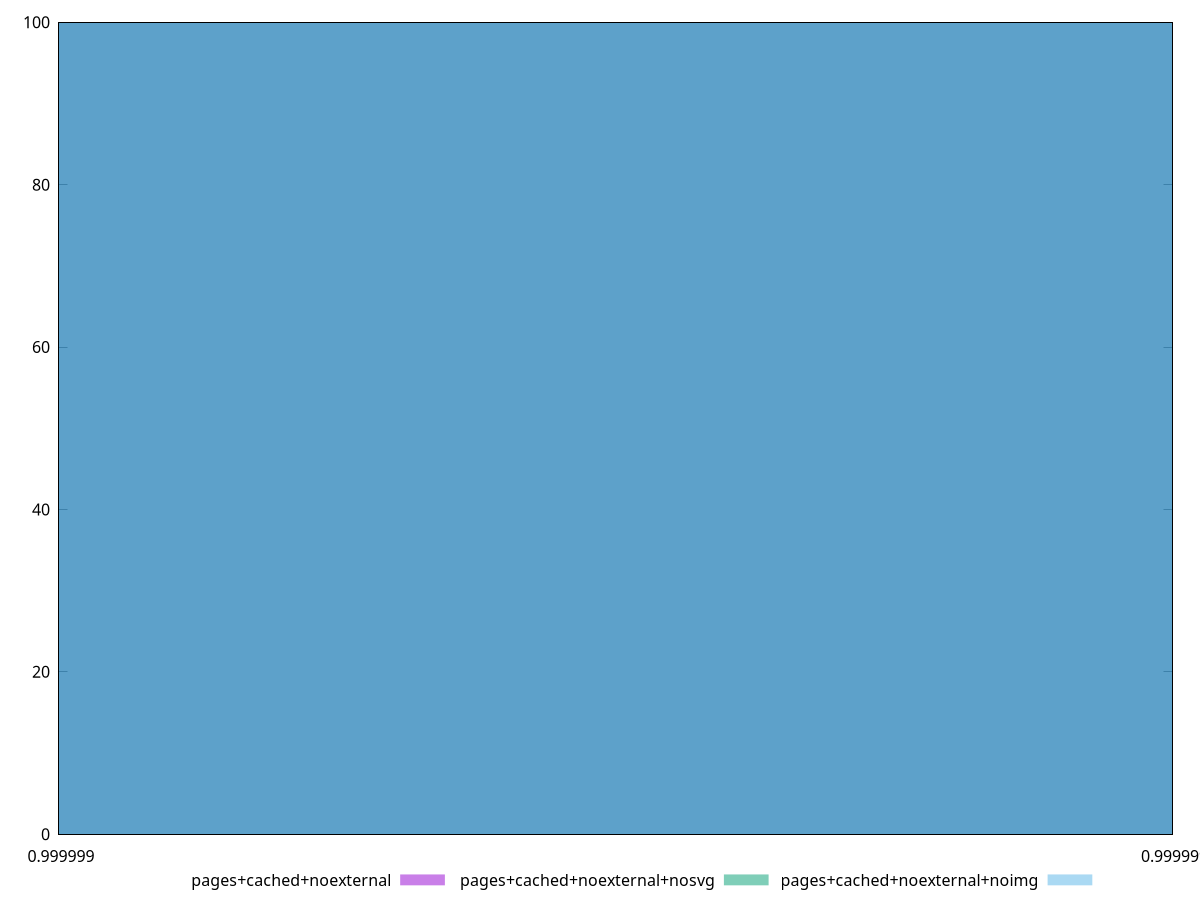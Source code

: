 $_pagesCachedNoexternal <<EOF
0.9999993380488859 100
EOF
$_pagesCachedNoexternalNosvg <<EOF
0.9999993380488859 100
EOF
$_pagesCachedNoexternalNoimg <<EOF
0.9999993380488859 100
EOF
set key outside below
set terminal pngcairo
set output "report_00005_2020-11-02T22-26-11.212Z/estimated-input-latency/estimated-input-latency_pages+cached+noexternal_pages+cached+noexternal+nosvg_pages+cached+noexternal+noimg+hist.png"
set boxwidth 4.323062270729413e-16
set style fill transparent solid 0.5 noborder
set yrange [0:100]
plot $_pagesCachedNoexternal title "pages+cached+noexternal" with boxes ,$_pagesCachedNoexternalNosvg title "pages+cached+noexternal+nosvg" with boxes ,$_pagesCachedNoexternalNoimg title "pages+cached+noexternal+noimg" with boxes ,